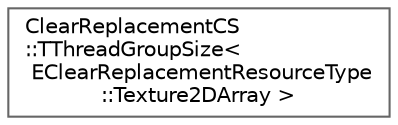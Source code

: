 digraph "Graphical Class Hierarchy"
{
 // INTERACTIVE_SVG=YES
 // LATEX_PDF_SIZE
  bgcolor="transparent";
  edge [fontname=Helvetica,fontsize=10,labelfontname=Helvetica,labelfontsize=10];
  node [fontname=Helvetica,fontsize=10,shape=box,height=0.2,width=0.4];
  rankdir="LR";
  Node0 [id="Node000000",label="ClearReplacementCS\l::TThreadGroupSize\<\l EClearReplacementResourceType\l::Texture2DArray \>",height=0.2,width=0.4,color="grey40", fillcolor="white", style="filled",URL="$d8/d9c/structClearReplacementCS_1_1TThreadGroupSize_3_01EClearReplacementResourceType_1_1Texture2DArray_01_4.html",tooltip=" "];
}
